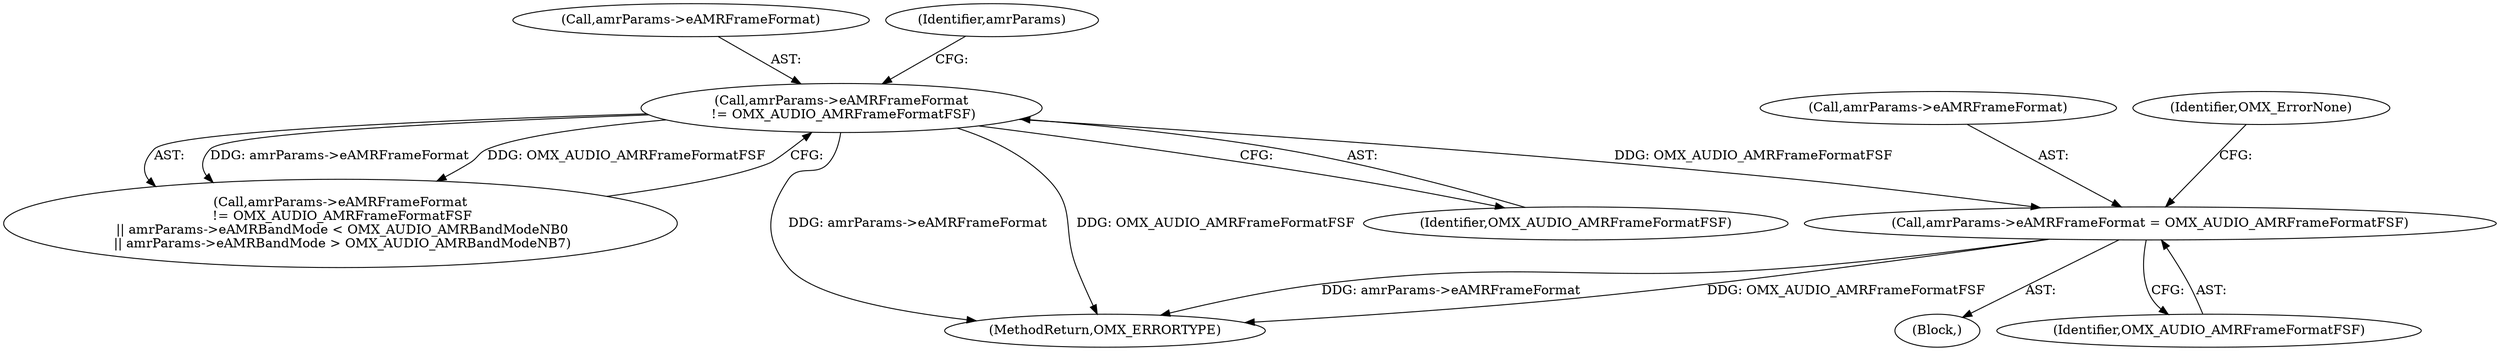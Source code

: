 digraph "0_Android_295c883fe3105b19bcd0f9e07d54c6b589fc5bff_9@pointer" {
"1000274" [label="(Call,amrParams->eAMRFrameFormat = OMX_AUDIO_AMRFrameFormatFSF)"];
"1000238" [label="(Call,amrParams->eAMRFrameFormat\n != OMX_AUDIO_AMRFrameFormatFSF)"];
"1000242" [label="(Identifier,OMX_AUDIO_AMRFrameFormatFSF)"];
"1000238" [label="(Call,amrParams->eAMRFrameFormat\n != OMX_AUDIO_AMRFrameFormatFSF)"];
"1000237" [label="(Call,amrParams->eAMRFrameFormat\n != OMX_AUDIO_AMRFrameFormatFSF\n || amrParams->eAMRBandMode < OMX_AUDIO_AMRBandModeNB0\n || amrParams->eAMRBandMode > OMX_AUDIO_AMRBandModeNB7)"];
"1000278" [label="(Identifier,OMX_AUDIO_AMRFrameFormatFSF)"];
"1000239" [label="(Call,amrParams->eAMRFrameFormat)"];
"1000275" [label="(Call,amrParams->eAMRFrameFormat)"];
"1000329" [label="(MethodReturn,OMX_ERRORTYPE)"];
"1000201" [label="(Block,)"];
"1000274" [label="(Call,amrParams->eAMRFrameFormat = OMX_AUDIO_AMRFrameFormatFSF)"];
"1000280" [label="(Identifier,OMX_ErrorNone)"];
"1000246" [label="(Identifier,amrParams)"];
"1000274" -> "1000201"  [label="AST: "];
"1000274" -> "1000278"  [label="CFG: "];
"1000275" -> "1000274"  [label="AST: "];
"1000278" -> "1000274"  [label="AST: "];
"1000280" -> "1000274"  [label="CFG: "];
"1000274" -> "1000329"  [label="DDG: amrParams->eAMRFrameFormat"];
"1000274" -> "1000329"  [label="DDG: OMX_AUDIO_AMRFrameFormatFSF"];
"1000238" -> "1000274"  [label="DDG: OMX_AUDIO_AMRFrameFormatFSF"];
"1000238" -> "1000237"  [label="AST: "];
"1000238" -> "1000242"  [label="CFG: "];
"1000239" -> "1000238"  [label="AST: "];
"1000242" -> "1000238"  [label="AST: "];
"1000246" -> "1000238"  [label="CFG: "];
"1000237" -> "1000238"  [label="CFG: "];
"1000238" -> "1000329"  [label="DDG: amrParams->eAMRFrameFormat"];
"1000238" -> "1000329"  [label="DDG: OMX_AUDIO_AMRFrameFormatFSF"];
"1000238" -> "1000237"  [label="DDG: amrParams->eAMRFrameFormat"];
"1000238" -> "1000237"  [label="DDG: OMX_AUDIO_AMRFrameFormatFSF"];
}
